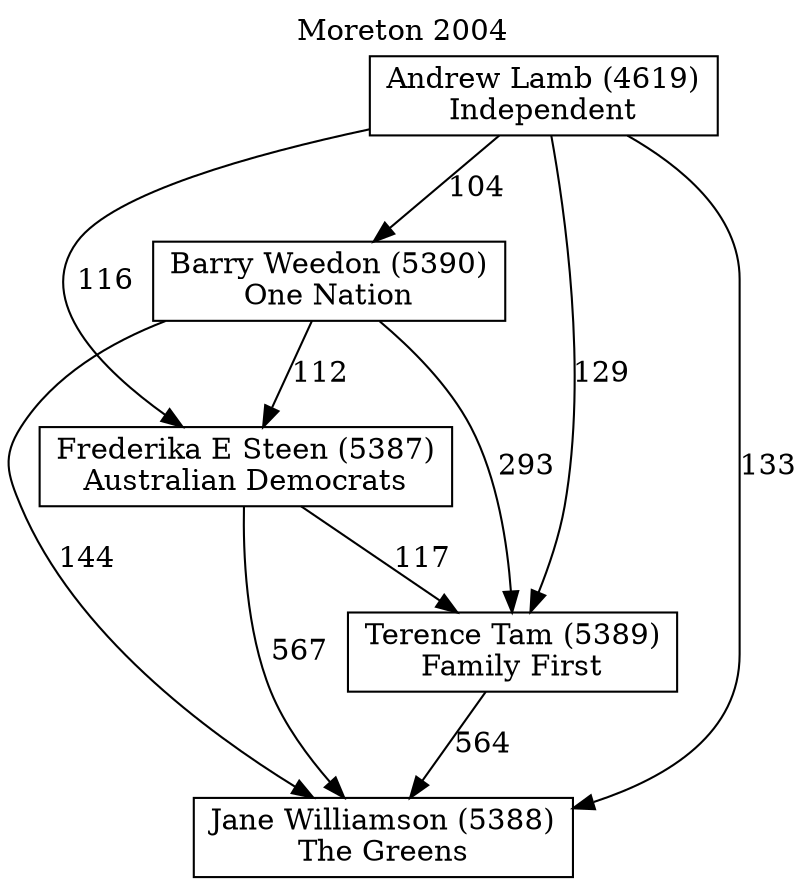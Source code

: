 // House preference flow
digraph "Jane Williamson (5388)_Moreton_2004" {
	graph [label="Moreton 2004" labelloc=t mclimit=10]
	node [shape=box]
	"Jane Williamson (5388)" [label="Jane Williamson (5388)
The Greens"]
	"Terence Tam (5389)" [label="Terence Tam (5389)
Family First"]
	"Frederika E Steen (5387)" [label="Frederika E Steen (5387)
Australian Democrats"]
	"Barry Weedon (5390)" [label="Barry Weedon (5390)
One Nation"]
	"Andrew Lamb (4619)" [label="Andrew Lamb (4619)
Independent"]
	"Jane Williamson (5388)" [label="Jane Williamson (5388)
The Greens"]
	"Frederika E Steen (5387)" [label="Frederika E Steen (5387)
Australian Democrats"]
	"Barry Weedon (5390)" [label="Barry Weedon (5390)
One Nation"]
	"Andrew Lamb (4619)" [label="Andrew Lamb (4619)
Independent"]
	"Jane Williamson (5388)" [label="Jane Williamson (5388)
The Greens"]
	"Barry Weedon (5390)" [label="Barry Weedon (5390)
One Nation"]
	"Andrew Lamb (4619)" [label="Andrew Lamb (4619)
Independent"]
	"Jane Williamson (5388)" [label="Jane Williamson (5388)
The Greens"]
	"Andrew Lamb (4619)" [label="Andrew Lamb (4619)
Independent"]
	"Andrew Lamb (4619)" [label="Andrew Lamb (4619)
Independent"]
	"Barry Weedon (5390)" [label="Barry Weedon (5390)
One Nation"]
	"Andrew Lamb (4619)" [label="Andrew Lamb (4619)
Independent"]
	"Andrew Lamb (4619)" [label="Andrew Lamb (4619)
Independent"]
	"Frederika E Steen (5387)" [label="Frederika E Steen (5387)
Australian Democrats"]
	"Barry Weedon (5390)" [label="Barry Weedon (5390)
One Nation"]
	"Andrew Lamb (4619)" [label="Andrew Lamb (4619)
Independent"]
	"Frederika E Steen (5387)" [label="Frederika E Steen (5387)
Australian Democrats"]
	"Andrew Lamb (4619)" [label="Andrew Lamb (4619)
Independent"]
	"Andrew Lamb (4619)" [label="Andrew Lamb (4619)
Independent"]
	"Barry Weedon (5390)" [label="Barry Weedon (5390)
One Nation"]
	"Andrew Lamb (4619)" [label="Andrew Lamb (4619)
Independent"]
	"Andrew Lamb (4619)" [label="Andrew Lamb (4619)
Independent"]
	"Terence Tam (5389)" [label="Terence Tam (5389)
Family First"]
	"Frederika E Steen (5387)" [label="Frederika E Steen (5387)
Australian Democrats"]
	"Barry Weedon (5390)" [label="Barry Weedon (5390)
One Nation"]
	"Andrew Lamb (4619)" [label="Andrew Lamb (4619)
Independent"]
	"Terence Tam (5389)" [label="Terence Tam (5389)
Family First"]
	"Barry Weedon (5390)" [label="Barry Weedon (5390)
One Nation"]
	"Andrew Lamb (4619)" [label="Andrew Lamb (4619)
Independent"]
	"Terence Tam (5389)" [label="Terence Tam (5389)
Family First"]
	"Andrew Lamb (4619)" [label="Andrew Lamb (4619)
Independent"]
	"Andrew Lamb (4619)" [label="Andrew Lamb (4619)
Independent"]
	"Barry Weedon (5390)" [label="Barry Weedon (5390)
One Nation"]
	"Andrew Lamb (4619)" [label="Andrew Lamb (4619)
Independent"]
	"Andrew Lamb (4619)" [label="Andrew Lamb (4619)
Independent"]
	"Frederika E Steen (5387)" [label="Frederika E Steen (5387)
Australian Democrats"]
	"Barry Weedon (5390)" [label="Barry Weedon (5390)
One Nation"]
	"Andrew Lamb (4619)" [label="Andrew Lamb (4619)
Independent"]
	"Frederika E Steen (5387)" [label="Frederika E Steen (5387)
Australian Democrats"]
	"Andrew Lamb (4619)" [label="Andrew Lamb (4619)
Independent"]
	"Andrew Lamb (4619)" [label="Andrew Lamb (4619)
Independent"]
	"Barry Weedon (5390)" [label="Barry Weedon (5390)
One Nation"]
	"Andrew Lamb (4619)" [label="Andrew Lamb (4619)
Independent"]
	"Andrew Lamb (4619)" [label="Andrew Lamb (4619)
Independent"]
	"Terence Tam (5389)" -> "Jane Williamson (5388)" [label=564]
	"Frederika E Steen (5387)" -> "Terence Tam (5389)" [label=117]
	"Barry Weedon (5390)" -> "Frederika E Steen (5387)" [label=112]
	"Andrew Lamb (4619)" -> "Barry Weedon (5390)" [label=104]
	"Frederika E Steen (5387)" -> "Jane Williamson (5388)" [label=567]
	"Barry Weedon (5390)" -> "Jane Williamson (5388)" [label=144]
	"Andrew Lamb (4619)" -> "Jane Williamson (5388)" [label=133]
	"Andrew Lamb (4619)" -> "Frederika E Steen (5387)" [label=116]
	"Barry Weedon (5390)" -> "Terence Tam (5389)" [label=293]
	"Andrew Lamb (4619)" -> "Terence Tam (5389)" [label=129]
}
